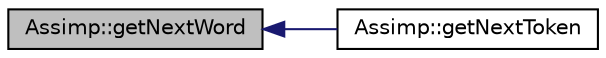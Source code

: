 digraph "Assimp::getNextWord"
{
  edge [fontname="Helvetica",fontsize="10",labelfontname="Helvetica",labelfontsize="10"];
  node [fontname="Helvetica",fontsize="10",shape=record];
  rankdir="LR";
  Node1 [label="Assimp::getNextWord",height=0.2,width=0.4,color="black", fillcolor="grey75", style="filled", fontcolor="black"];
  Node1 -> Node2 [dir="back",color="midnightblue",fontsize="10",style="solid"];
  Node2 [label="Assimp::getNextToken",height=0.2,width=0.4,color="black", fillcolor="white", style="filled",URL="$namespace_assimp.html#ada8c8de6132e8d219622b325f3109607",tooltip="Returns pointer a next token. "];
}
